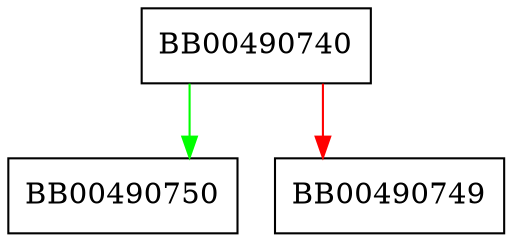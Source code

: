 digraph SSL_SESSION_set1_master_key {
  node [shape="box"];
  graph [splines=ortho];
  BB00490740 -> BB00490750 [color="green"];
  BB00490740 -> BB00490749 [color="red"];
}